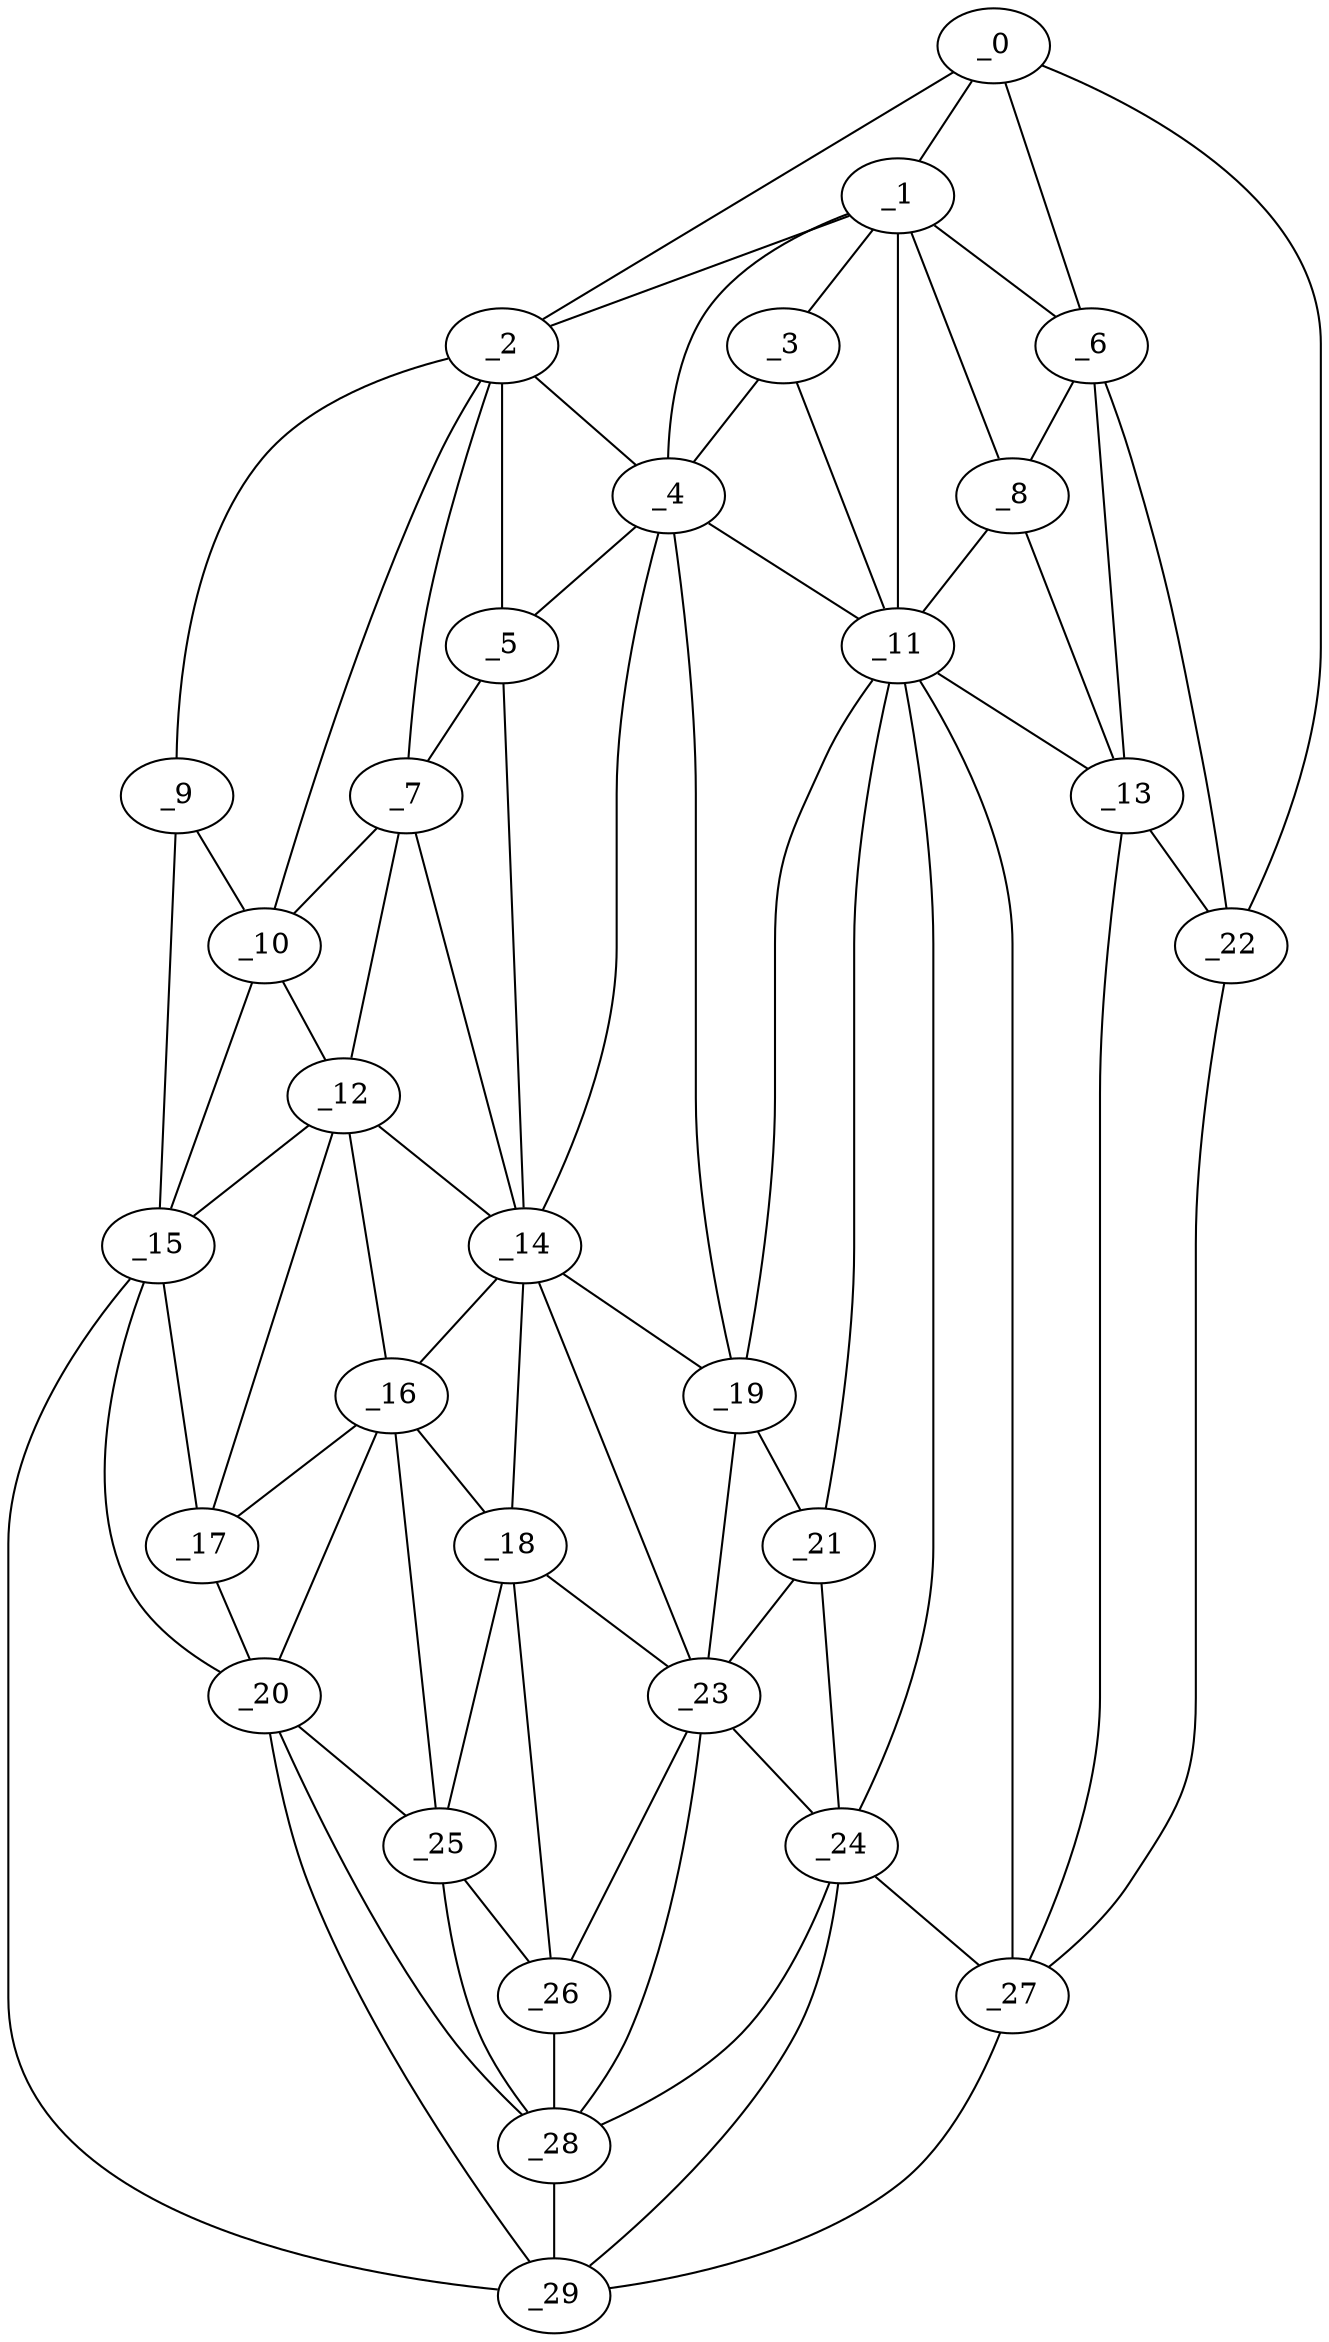 graph "obj100__265.gxl" {
	_0	 [x=22,
		y=5];
	_1	 [x=28,
		y=29];
	_0 -- _1	 [valence=1];
	_2	 [x=41,
		y=123];
	_0 -- _2	 [valence=1];
	_6	 [x=52,
		y=11];
	_0 -- _6	 [valence=2];
	_22	 [x=88,
		y=2];
	_0 -- _22	 [valence=1];
	_1 -- _2	 [valence=2];
	_3	 [x=44,
		y=57];
	_1 -- _3	 [valence=1];
	_4	 [x=46,
		y=64];
	_1 -- _4	 [valence=1];
	_1 -- _6	 [valence=2];
	_8	 [x=55,
		y=19];
	_1 -- _8	 [valence=2];
	_11	 [x=62,
		y=40];
	_1 -- _11	 [valence=2];
	_2 -- _4	 [valence=2];
	_5	 [x=50,
		y=88];
	_2 -- _5	 [valence=1];
	_7	 [x=53,
		y=95];
	_2 -- _7	 [valence=2];
	_9	 [x=58,
		y=124];
	_2 -- _9	 [valence=1];
	_10	 [x=60,
		y=118];
	_2 -- _10	 [valence=1];
	_3 -- _4	 [valence=2];
	_3 -- _11	 [valence=2];
	_4 -- _5	 [valence=1];
	_4 -- _11	 [valence=2];
	_14	 [x=71,
		y=87];
	_4 -- _14	 [valence=2];
	_19	 [x=85,
		y=61];
	_4 -- _19	 [valence=1];
	_5 -- _7	 [valence=2];
	_5 -- _14	 [valence=2];
	_6 -- _8	 [valence=1];
	_13	 [x=65,
		y=18];
	_6 -- _13	 [valence=2];
	_6 -- _22	 [valence=2];
	_7 -- _10	 [valence=2];
	_12	 [x=64,
		y=109];
	_7 -- _12	 [valence=2];
	_7 -- _14	 [valence=1];
	_8 -- _11	 [valence=1];
	_8 -- _13	 [valence=2];
	_9 -- _10	 [valence=2];
	_15	 [x=72,
		y=123];
	_9 -- _15	 [valence=1];
	_10 -- _12	 [valence=2];
	_10 -- _15	 [valence=2];
	_11 -- _13	 [valence=2];
	_11 -- _19	 [valence=2];
	_21	 [x=86,
		y=56];
	_11 -- _21	 [valence=1];
	_24	 [x=93,
		y=52];
	_11 -- _24	 [valence=1];
	_27	 [x=95,
		y=26];
	_11 -- _27	 [valence=2];
	_12 -- _14	 [valence=2];
	_12 -- _15	 [valence=2];
	_16	 [x=78,
		y=110];
	_12 -- _16	 [valence=1];
	_17	 [x=79,
		y=116];
	_12 -- _17	 [valence=1];
	_13 -- _22	 [valence=2];
	_13 -- _27	 [valence=1];
	_14 -- _16	 [valence=2];
	_18	 [x=84,
		y=91];
	_14 -- _18	 [valence=2];
	_14 -- _19	 [valence=1];
	_23	 [x=91,
		y=65];
	_14 -- _23	 [valence=2];
	_15 -- _17	 [valence=1];
	_20	 [x=85,
		y=115];
	_15 -- _20	 [valence=2];
	_29	 [x=110,
		y=116];
	_15 -- _29	 [valence=1];
	_16 -- _17	 [valence=2];
	_16 -- _18	 [valence=1];
	_16 -- _20	 [valence=2];
	_25	 [x=93,
		y=97];
	_16 -- _25	 [valence=2];
	_17 -- _20	 [valence=2];
	_18 -- _23	 [valence=1];
	_18 -- _25	 [valence=1];
	_26	 [x=94,
		y=87];
	_18 -- _26	 [valence=2];
	_19 -- _21	 [valence=2];
	_19 -- _23	 [valence=1];
	_20 -- _25	 [valence=1];
	_28	 [x=102,
		y=103];
	_20 -- _28	 [valence=2];
	_20 -- _29	 [valence=1];
	_21 -- _23	 [valence=2];
	_21 -- _24	 [valence=1];
	_22 -- _27	 [valence=1];
	_23 -- _24	 [valence=2];
	_23 -- _26	 [valence=1];
	_23 -- _28	 [valence=2];
	_24 -- _27	 [valence=2];
	_24 -- _28	 [valence=2];
	_24 -- _29	 [valence=2];
	_25 -- _26	 [valence=1];
	_25 -- _28	 [valence=2];
	_26 -- _28	 [valence=2];
	_27 -- _29	 [valence=1];
	_28 -- _29	 [valence=2];
}
